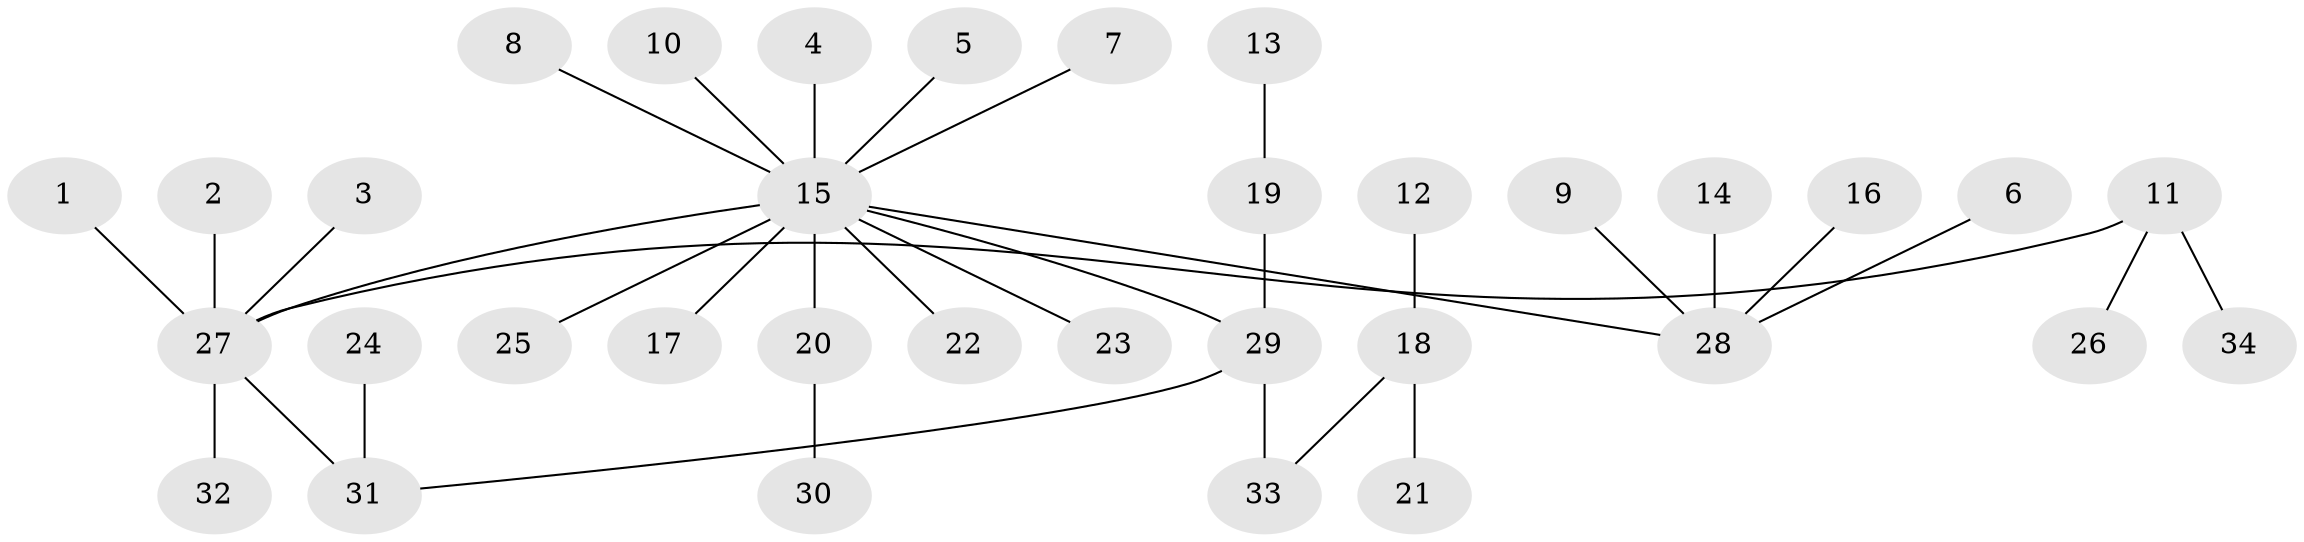 // original degree distribution, {5: 0.04477611940298507, 16: 0.014925373134328358, 9: 0.014925373134328358, 1: 0.6417910447761194, 4: 0.05970149253731343, 8: 0.014925373134328358, 3: 0.014925373134328358, 2: 0.19402985074626866}
// Generated by graph-tools (version 1.1) at 2025/36/03/04/25 23:36:44]
// undirected, 34 vertices, 34 edges
graph export_dot {
  node [color=gray90,style=filled];
  1;
  2;
  3;
  4;
  5;
  6;
  7;
  8;
  9;
  10;
  11;
  12;
  13;
  14;
  15;
  16;
  17;
  18;
  19;
  20;
  21;
  22;
  23;
  24;
  25;
  26;
  27;
  28;
  29;
  30;
  31;
  32;
  33;
  34;
  1 -- 27 [weight=1.0];
  2 -- 27 [weight=1.0];
  3 -- 27 [weight=1.0];
  4 -- 15 [weight=1.0];
  5 -- 15 [weight=1.0];
  6 -- 28 [weight=1.0];
  7 -- 15 [weight=1.0];
  8 -- 15 [weight=1.0];
  9 -- 28 [weight=1.0];
  10 -- 15 [weight=1.0];
  11 -- 26 [weight=1.0];
  11 -- 27 [weight=1.0];
  11 -- 34 [weight=1.0];
  12 -- 18 [weight=1.0];
  13 -- 19 [weight=1.0];
  14 -- 28 [weight=1.0];
  15 -- 17 [weight=1.0];
  15 -- 20 [weight=1.0];
  15 -- 22 [weight=1.0];
  15 -- 23 [weight=1.0];
  15 -- 25 [weight=1.0];
  15 -- 27 [weight=1.0];
  15 -- 28 [weight=1.0];
  15 -- 29 [weight=1.0];
  16 -- 28 [weight=1.0];
  18 -- 21 [weight=1.0];
  18 -- 33 [weight=1.0];
  19 -- 29 [weight=1.0];
  20 -- 30 [weight=1.0];
  24 -- 31 [weight=1.0];
  27 -- 31 [weight=1.0];
  27 -- 32 [weight=1.0];
  29 -- 31 [weight=1.0];
  29 -- 33 [weight=1.0];
}
